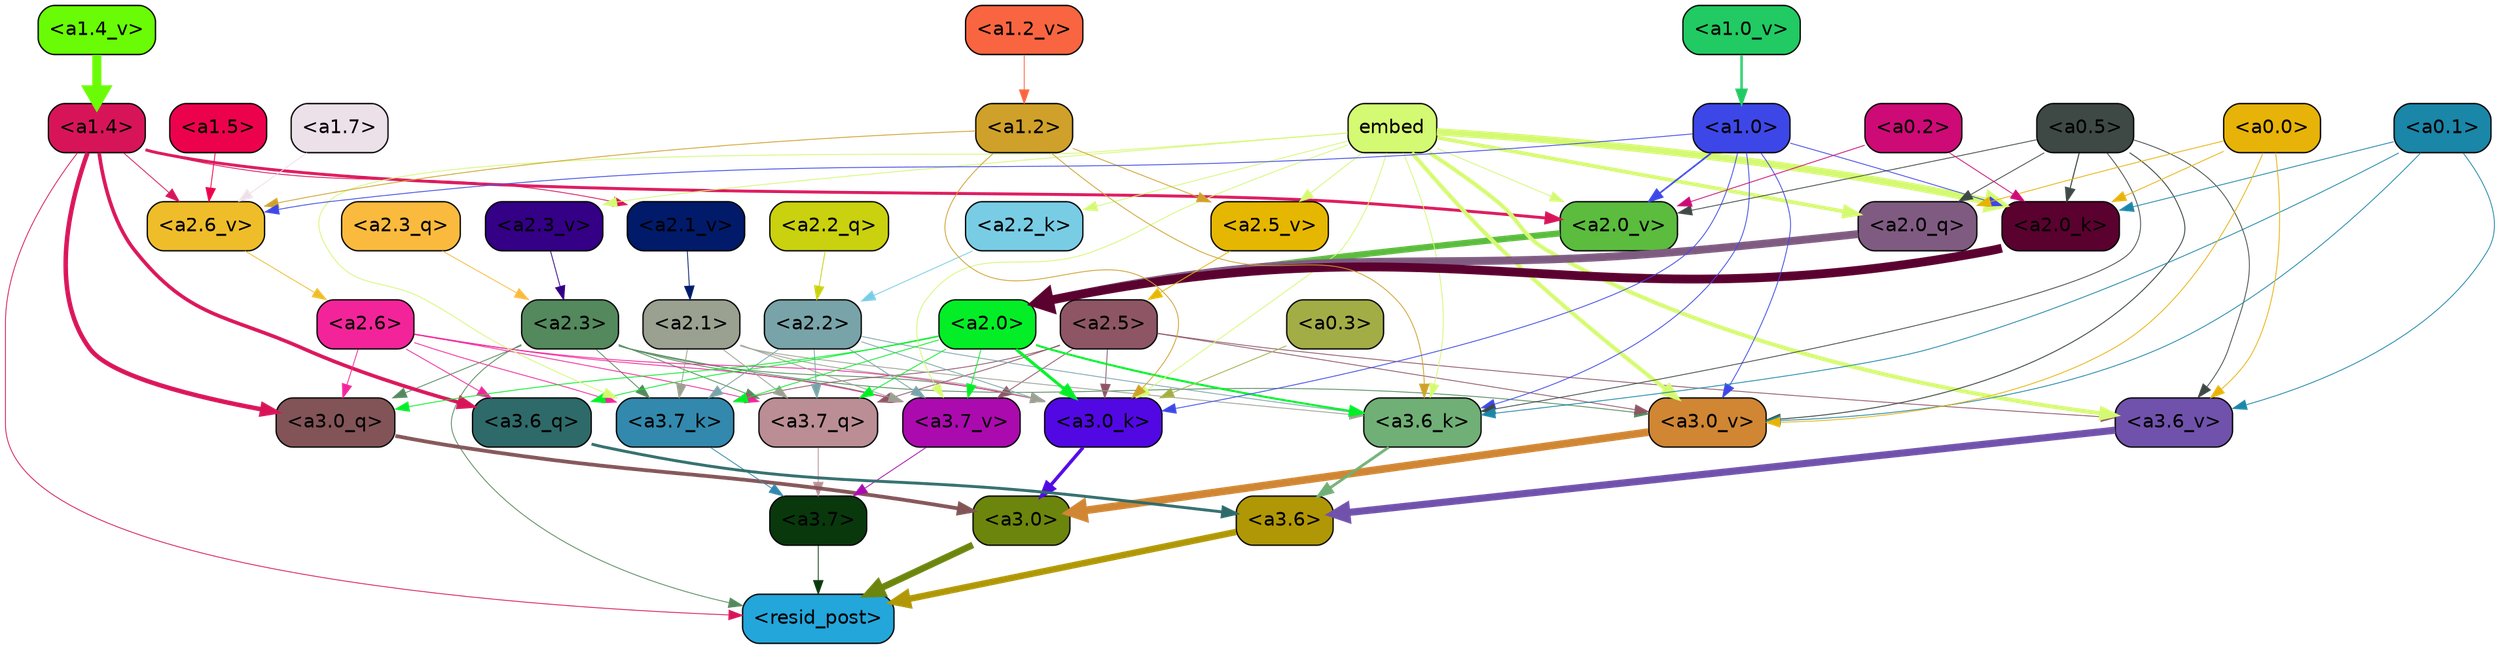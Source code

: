 strict digraph "" {
	graph [bgcolor=transparent,
		layout=dot,
		overlap=false,
		splines=true
	];
	"<a3.7>"	[color=black,
		fillcolor="#09380c",
		fontname=Helvetica,
		shape=box,
		style="filled, rounded"];
	"<resid_post>"	[color=black,
		fillcolor="#23a6da",
		fontname=Helvetica,
		shape=box,
		style="filled, rounded"];
	"<a3.7>" -> "<resid_post>"	[color="#09380c",
		penwidth=0.6];
	"<a3.6>"	[color=black,
		fillcolor="#b09705",
		fontname=Helvetica,
		shape=box,
		style="filled, rounded"];
	"<a3.6>" -> "<resid_post>"	[color="#b09705",
		penwidth=4.751612067222595];
	"<a3.0>"	[color=black,
		fillcolor="#6c850c",
		fontname=Helvetica,
		shape=box,
		style="filled, rounded"];
	"<a3.0>" -> "<resid_post>"	[color="#6c850c",
		penwidth=4.884142994880676];
	"<a2.3>"	[color=black,
		fillcolor="#53895c",
		fontname=Helvetica,
		shape=box,
		style="filled, rounded"];
	"<a2.3>" -> "<resid_post>"	[color="#53895c",
		penwidth=0.6];
	"<a3.7_q>"	[color=black,
		fillcolor="#ba8e94",
		fontname=Helvetica,
		shape=box,
		style="filled, rounded"];
	"<a2.3>" -> "<a3.7_q>"	[color="#53895c",
		penwidth=0.6];
	"<a3.0_q>"	[color=black,
		fillcolor="#825457",
		fontname=Helvetica,
		shape=box,
		style="filled, rounded"];
	"<a2.3>" -> "<a3.0_q>"	[color="#53895c",
		penwidth=0.6];
	"<a3.7_k>"	[color=black,
		fillcolor="#3289ad",
		fontname=Helvetica,
		shape=box,
		style="filled, rounded"];
	"<a2.3>" -> "<a3.7_k>"	[color="#53895c",
		penwidth=0.6];
	"<a3.0_k>"	[color=black,
		fillcolor="#5108e3",
		fontname=Helvetica,
		shape=box,
		style="filled, rounded"];
	"<a2.3>" -> "<a3.0_k>"	[color="#53895c",
		penwidth=0.6];
	"<a3.7_v>"	[color=black,
		fillcolor="#ab0aaf",
		fontname=Helvetica,
		shape=box,
		style="filled, rounded"];
	"<a2.3>" -> "<a3.7_v>"	[color="#53895c",
		penwidth=0.6];
	"<a3.0_v>"	[color=black,
		fillcolor="#d08633",
		fontname=Helvetica,
		shape=box,
		style="filled, rounded"];
	"<a2.3>" -> "<a3.0_v>"	[color="#53895c",
		penwidth=0.6];
	"<a1.4>"	[color=black,
		fillcolor="#d81459",
		fontname=Helvetica,
		shape=box,
		style="filled, rounded"];
	"<a1.4>" -> "<resid_post>"	[color="#d81459",
		penwidth=0.6];
	"<a3.6_q>"	[color=black,
		fillcolor="#2e6a69",
		fontname=Helvetica,
		shape=box,
		style="filled, rounded"];
	"<a1.4>" -> "<a3.6_q>"	[color="#d81459",
		penwidth=2.6469622254371643];
	"<a1.4>" -> "<a3.0_q>"	[color="#d81459",
		penwidth=3.3040847778320312];
	"<a2.6_v>"	[color=black,
		fillcolor="#eebd29",
		fontname=Helvetica,
		shape=box,
		style="filled, rounded"];
	"<a1.4>" -> "<a2.6_v>"	[color="#d81459",
		penwidth=0.6];
	"<a2.1_v>"	[color=black,
		fillcolor="#011a6a",
		fontname=Helvetica,
		shape=box,
		style="filled, rounded"];
	"<a1.4>" -> "<a2.1_v>"	[color="#d81459",
		penwidth=0.6];
	"<a2.0_v>"	[color=black,
		fillcolor="#5bbc3e",
		fontname=Helvetica,
		shape=box,
		style="filled, rounded"];
	"<a1.4>" -> "<a2.0_v>"	[color="#d81459",
		penwidth=2.1286070346832275];
	"<a3.7_q>" -> "<a3.7>"	[color="#ba8e94",
		penwidth=0.6];
	"<a3.6_q>" -> "<a3.6>"	[color="#2e6a69",
		penwidth=2.091020345687866];
	"<a3.0_q>" -> "<a3.0>"	[color="#825457",
		penwidth=2.7421876192092896];
	"<a3.7_k>" -> "<a3.7>"	[color="#3289ad",
		penwidth=0.6];
	"<a3.6_k>"	[color=black,
		fillcolor="#70af75",
		fontname=Helvetica,
		shape=box,
		style="filled, rounded"];
	"<a3.6_k>" -> "<a3.6>"	[color="#70af75",
		penwidth=2.048597991466522];
	"<a3.0_k>" -> "<a3.0>"	[color="#5108e3",
		penwidth=2.476402521133423];
	"<a3.7_v>" -> "<a3.7>"	[color="#ab0aaf",
		penwidth=0.6];
	"<a3.6_v>"	[color=black,
		fillcolor="#7052ac",
		fontname=Helvetica,
		shape=box,
		style="filled, rounded"];
	"<a3.6_v>" -> "<a3.6>"	[color="#7052ac",
		penwidth=5.2550448179244995];
	"<a3.0_v>" -> "<a3.0>"	[color="#d08633",
		penwidth=5.652270674705505];
	"<a2.6>"	[color=black,
		fillcolor="#f3249a",
		fontname=Helvetica,
		shape=box,
		style="filled, rounded"];
	"<a2.6>" -> "<a3.7_q>"	[color="#f3249a",
		penwidth=0.6];
	"<a2.6>" -> "<a3.6_q>"	[color="#f3249a",
		penwidth=0.6];
	"<a2.6>" -> "<a3.0_q>"	[color="#f3249a",
		penwidth=0.6];
	"<a2.6>" -> "<a3.7_k>"	[color="#f3249a",
		penwidth=0.6];
	"<a2.6>" -> "<a3.0_k>"	[color="#f3249a",
		penwidth=0.6];
	"<a2.6>" -> "<a3.7_v>"	[color="#f3249a",
		penwidth=0.6];
	"<a2.5>"	[color=black,
		fillcolor="#8e5665",
		fontname=Helvetica,
		shape=box,
		style="filled, rounded"];
	"<a2.5>" -> "<a3.7_q>"	[color="#8e5665",
		penwidth=0.6];
	"<a2.5>" -> "<a3.7_k>"	[color="#8e5665",
		penwidth=0.6];
	"<a2.5>" -> "<a3.0_k>"	[color="#8e5665",
		penwidth=0.6];
	"<a2.5>" -> "<a3.7_v>"	[color="#8e5665",
		penwidth=0.6];
	"<a2.5>" -> "<a3.6_v>"	[color="#8e5665",
		penwidth=0.6];
	"<a2.5>" -> "<a3.0_v>"	[color="#8e5665",
		penwidth=0.6];
	"<a2.2>"	[color=black,
		fillcolor="#78a4a9",
		fontname=Helvetica,
		shape=box,
		style="filled, rounded"];
	"<a2.2>" -> "<a3.7_q>"	[color="#78a4a9",
		penwidth=0.6];
	"<a2.2>" -> "<a3.7_k>"	[color="#78a4a9",
		penwidth=0.6];
	"<a2.2>" -> "<a3.6_k>"	[color="#78a4a9",
		penwidth=0.6];
	"<a2.2>" -> "<a3.0_k>"	[color="#78a4a9",
		penwidth=0.6];
	"<a2.2>" -> "<a3.7_v>"	[color="#78a4a9",
		penwidth=0.6];
	"<a2.1>"	[color=black,
		fillcolor="#9aa190",
		fontname=Helvetica,
		shape=box,
		style="filled, rounded"];
	"<a2.1>" -> "<a3.7_q>"	[color="#9aa190",
		penwidth=0.6];
	"<a2.1>" -> "<a3.7_k>"	[color="#9aa190",
		penwidth=0.6];
	"<a2.1>" -> "<a3.6_k>"	[color="#9aa190",
		penwidth=0.6];
	"<a2.1>" -> "<a3.0_k>"	[color="#9aa190",
		penwidth=0.6];
	"<a2.1>" -> "<a3.7_v>"	[color="#9aa190",
		penwidth=0.6];
	"<a2.0>"	[color=black,
		fillcolor="#03ee27",
		fontname=Helvetica,
		shape=box,
		style="filled, rounded"];
	"<a2.0>" -> "<a3.7_q>"	[color="#03ee27",
		penwidth=0.6];
	"<a2.0>" -> "<a3.6_q>"	[color="#03ee27",
		penwidth=0.6];
	"<a2.0>" -> "<a3.0_q>"	[color="#03ee27",
		penwidth=0.6];
	"<a2.0>" -> "<a3.7_k>"	[color="#03ee27",
		penwidth=0.6];
	"<a2.0>" -> "<a3.6_k>"	[color="#03ee27",
		penwidth=1.4757367372512817];
	"<a2.0>" -> "<a3.0_k>"	[color="#03ee27",
		penwidth=2.2137351036071777];
	"<a2.0>" -> "<a3.7_v>"	[color="#03ee27",
		penwidth=0.6];
	embed	[color=black,
		fillcolor="#d4f972",
		fontname=Helvetica,
		shape=box,
		style="filled, rounded"];
	embed -> "<a3.7_k>"	[color="#d4f972",
		penwidth=0.6];
	embed -> "<a3.6_k>"	[color="#d4f972",
		penwidth=0.6];
	embed -> "<a3.0_k>"	[color="#d4f972",
		penwidth=0.6];
	embed -> "<a3.7_v>"	[color="#d4f972",
		penwidth=0.6];
	embed -> "<a3.6_v>"	[color="#d4f972",
		penwidth=2.9582033157348633];
	embed -> "<a3.0_v>"	[color="#d4f972",
		penwidth=2.972973108291626];
	"<a2.0_q>"	[color=black,
		fillcolor="#7f5b81",
		fontname=Helvetica,
		shape=box,
		style="filled, rounded"];
	embed -> "<a2.0_q>"	[color="#d4f972",
		penwidth=2.7699792869389057];
	"<a2.2_k>"	[color=black,
		fillcolor="#78cde5",
		fontname=Helvetica,
		shape=box,
		style="filled, rounded"];
	embed -> "<a2.2_k>"	[color="#d4f972",
		penwidth=0.6];
	"<a2.0_k>"	[color=black,
		fillcolor="#5a012f",
		fontname=Helvetica,
		shape=box,
		style="filled, rounded"];
	embed -> "<a2.0_k>"	[color="#d4f972",
		penwidth=5.362775564193726];
	"<a2.5_v>"	[color=black,
		fillcolor="#e6b700",
		fontname=Helvetica,
		shape=box,
		style="filled, rounded"];
	embed -> "<a2.5_v>"	[color="#d4f972",
		penwidth=0.6];
	"<a2.3_v>"	[color=black,
		fillcolor="#330086",
		fontname=Helvetica,
		shape=box,
		style="filled, rounded"];
	embed -> "<a2.3_v>"	[color="#d4f972",
		penwidth=0.6];
	embed -> "<a2.0_v>"	[color="#d4f972",
		penwidth=0.6];
	"<a1.2>"	[color=black,
		fillcolor="#cfa12a",
		fontname=Helvetica,
		shape=box,
		style="filled, rounded"];
	"<a1.2>" -> "<a3.6_k>"	[color="#cfa12a",
		penwidth=0.6];
	"<a1.2>" -> "<a3.0_k>"	[color="#cfa12a",
		penwidth=0.6];
	"<a1.2>" -> "<a2.6_v>"	[color="#cfa12a",
		penwidth=0.6];
	"<a1.2>" -> "<a2.5_v>"	[color="#cfa12a",
		penwidth=0.6];
	"<a1.0>"	[color=black,
		fillcolor="#3d47e7",
		fontname=Helvetica,
		shape=box,
		style="filled, rounded"];
	"<a1.0>" -> "<a3.6_k>"	[color="#3d47e7",
		penwidth=0.6];
	"<a1.0>" -> "<a3.0_k>"	[color="#3d47e7",
		penwidth=0.6];
	"<a1.0>" -> "<a3.0_v>"	[color="#3d47e7",
		penwidth=0.6];
	"<a1.0>" -> "<a2.0_k>"	[color="#3d47e7",
		penwidth=0.6];
	"<a1.0>" -> "<a2.6_v>"	[color="#3d47e7",
		penwidth=0.6];
	"<a1.0>" -> "<a2.0_v>"	[color="#3d47e7",
		penwidth=1.2240618467330933];
	"<a0.5>"	[color=black,
		fillcolor="#3e4945",
		fontname=Helvetica,
		shape=box,
		style="filled, rounded"];
	"<a0.5>" -> "<a3.6_k>"	[color="#3e4945",
		penwidth=0.6];
	"<a0.5>" -> "<a3.6_v>"	[color="#3e4945",
		penwidth=0.6];
	"<a0.5>" -> "<a3.0_v>"	[color="#3e4945",
		penwidth=0.6790935099124908];
	"<a0.5>" -> "<a2.0_q>"	[color="#3e4945",
		penwidth=0.6];
	"<a0.5>" -> "<a2.0_k>"	[color="#3e4945",
		penwidth=0.7897988557815552];
	"<a0.5>" -> "<a2.0_v>"	[color="#3e4945",
		penwidth=0.6];
	"<a0.1>"	[color=black,
		fillcolor="#1a86a8",
		fontname=Helvetica,
		shape=box,
		style="filled, rounded"];
	"<a0.1>" -> "<a3.6_k>"	[color="#1a86a8",
		penwidth=0.6];
	"<a0.1>" -> "<a3.6_v>"	[color="#1a86a8",
		penwidth=0.6];
	"<a0.1>" -> "<a3.0_v>"	[color="#1a86a8",
		penwidth=0.6];
	"<a0.1>" -> "<a2.0_k>"	[color="#1a86a8",
		penwidth=0.6];
	"<a0.3>"	[color=black,
		fillcolor="#a3ad46",
		fontname=Helvetica,
		shape=box,
		style="filled, rounded"];
	"<a0.3>" -> "<a3.0_k>"	[color="#a3ad46",
		penwidth=0.6];
	"<a0.0>"	[color=black,
		fillcolor="#e7b308",
		fontname=Helvetica,
		shape=box,
		style="filled, rounded"];
	"<a0.0>" -> "<a3.6_v>"	[color="#e7b308",
		penwidth=0.6];
	"<a0.0>" -> "<a3.0_v>"	[color="#e7b308",
		penwidth=0.6];
	"<a0.0>" -> "<a2.0_q>"	[color="#e7b308",
		penwidth=0.6];
	"<a0.0>" -> "<a2.0_k>"	[color="#e7b308",
		penwidth=0.6];
	"<a2.3_q>"	[color=black,
		fillcolor="#faba3e",
		fontname=Helvetica,
		shape=box,
		style="filled, rounded"];
	"<a2.3_q>" -> "<a2.3>"	[color="#faba3e",
		penwidth=0.6];
	"<a2.2_q>"	[color=black,
		fillcolor="#cad10e",
		fontname=Helvetica,
		shape=box,
		style="filled, rounded"];
	"<a2.2_q>" -> "<a2.2>"	[color="#cad10e",
		penwidth=0.6];
	"<a2.0_q>" -> "<a2.0>"	[color="#7f5b81",
		penwidth=5.819834470748901];
	"<a2.2_k>" -> "<a2.2>"	[color="#78cde5",
		penwidth=0.6];
	"<a2.0_k>" -> "<a2.0>"	[color="#5a012f",
		penwidth=6.470837593078613];
	"<a2.6_v>" -> "<a2.6>"	[color="#eebd29",
		penwidth=0.6];
	"<a2.5_v>" -> "<a2.5>"	[color="#e6b700",
		penwidth=0.6];
	"<a2.3_v>" -> "<a2.3>"	[color="#330086",
		penwidth=0.6];
	"<a2.1_v>" -> "<a2.1>"	[color="#011a6a",
		penwidth=0.6];
	"<a2.0_v>" -> "<a2.0>"	[color="#5bbc3e",
		penwidth=4.5950857400894165];
	"<a0.2>"	[color=black,
		fillcolor="#ce0a76",
		fontname=Helvetica,
		shape=box,
		style="filled, rounded"];
	"<a0.2>" -> "<a2.0_k>"	[color="#ce0a76",
		penwidth=0.6];
	"<a0.2>" -> "<a2.0_v>"	[color="#ce0a76",
		penwidth=0.6];
	"<a1.7>"	[color=black,
		fillcolor="#ece0e9",
		fontname=Helvetica,
		shape=box,
		style="filled, rounded"];
	"<a1.7>" -> "<a2.6_v>"	[color="#ece0e9",
		penwidth=0.6];
	"<a1.5>"	[color=black,
		fillcolor="#ec024c",
		fontname=Helvetica,
		shape=box,
		style="filled, rounded"];
	"<a1.5>" -> "<a2.6_v>"	[color="#ec024c",
		penwidth=0.6];
	"<a1.4_v>"	[color=black,
		fillcolor="#69fc06",
		fontname=Helvetica,
		shape=box,
		style="filled, rounded"];
	"<a1.4_v>" -> "<a1.4>"	[color="#69fc06",
		penwidth=6.635385513305664];
	"<a1.2_v>"	[color=black,
		fillcolor="#f96540",
		fontname=Helvetica,
		shape=box,
		style="filled, rounded"];
	"<a1.2_v>" -> "<a1.2>"	[color="#f96540",
		penwidth=0.6];
	"<a1.0_v>"	[color=black,
		fillcolor="#21ca62",
		fontname=Helvetica,
		shape=box,
		style="filled, rounded"];
	"<a1.0_v>" -> "<a1.0>"	[color="#21ca62",
		penwidth=1.807669460773468];
}
